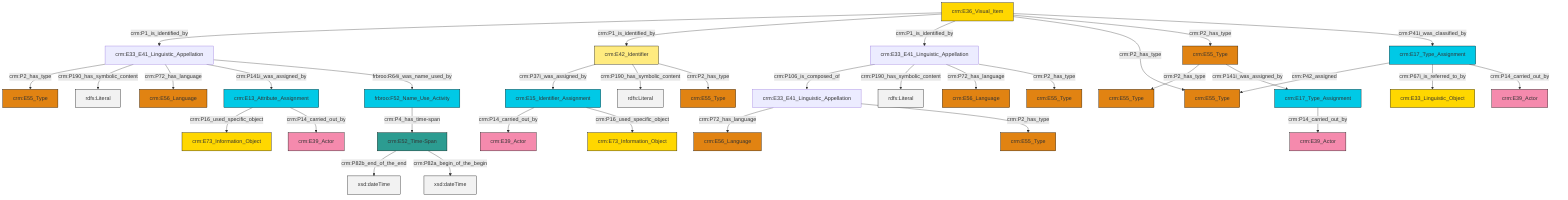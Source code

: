 graph TD
classDef Literal fill:#f2f2f2,stroke:#000000;
classDef CRM_Entity fill:#FFFFFF,stroke:#000000;
classDef Temporal_Entity fill:#00C9E6, stroke:#000000;
classDef Type fill:#E18312, stroke:#000000;
classDef Time-Span fill:#2C9C91, stroke:#000000;
classDef Appellation fill:#FFEB7F, stroke:#000000;
classDef Place fill:#008836, stroke:#000000;
classDef Persistent_Item fill:#B266B2, stroke:#000000;
classDef Conceptual_Object fill:#FFD700, stroke:#000000;
classDef Physical_Thing fill:#D2B48C, stroke:#000000;
classDef Actor fill:#f58aad, stroke:#000000;
classDef PC_Classes fill:#4ce600, stroke:#000000;
classDef Multi fill:#cccccc,stroke:#000000;

0["crm:E33_E41_Linguistic_Appellation"]:::Default -->|crm:P72_has_language| 1["crm:E56_Language"]:::Type
4["crm:E36_Visual_Item"]:::Conceptual_Object -->|crm:P1_is_identified_by| 5["crm:E33_E41_Linguistic_Appellation"]:::Default
6["crm:E42_Identifier"]:::Appellation -->|crm:P37i_was_assigned_by| 7["crm:E15_Identifier_Assignment"]:::Temporal_Entity
13["crm:E17_Type_Assignment"]:::Temporal_Entity -->|crm:P14_carried_out_by| 14["crm:E39_Actor"]:::Actor
17["crm:E33_E41_Linguistic_Appellation"]:::Default -->|crm:P106_is_composed_of| 0["crm:E33_E41_Linguistic_Appellation"]:::Default
4["crm:E36_Visual_Item"]:::Conceptual_Object -->|crm:P1_is_identified_by| 6["crm:E42_Identifier"]:::Appellation
17["crm:E33_E41_Linguistic_Appellation"]:::Default -->|crm:P190_has_symbolic_content| 21[rdfs:Literal]:::Literal
22["crm:E13_Attribute_Assignment"]:::Temporal_Entity -->|crm:P16_used_specific_object| 23["crm:E73_Information_Object"]:::Conceptual_Object
0["crm:E33_E41_Linguistic_Appellation"]:::Default -->|crm:P2_has_type| 11["crm:E55_Type"]:::Type
26["crm:E52_Time-Span"]:::Time-Span -->|crm:P82b_end_of_the_end| 27[xsd:dateTime]:::Literal
36["frbroo:F52_Name_Use_Activity"]:::Temporal_Entity -->|crm:P4_has_time-span| 26["crm:E52_Time-Span"]:::Time-Span
5["crm:E33_E41_Linguistic_Appellation"]:::Default -->|crm:P2_has_type| 32["crm:E55_Type"]:::Type
2["crm:E55_Type"]:::Type -->|crm:P2_has_type| 34["crm:E55_Type"]:::Type
22["crm:E13_Attribute_Assignment"]:::Temporal_Entity -->|crm:P14_carried_out_by| 42["crm:E39_Actor"]:::Actor
5["crm:E33_E41_Linguistic_Appellation"]:::Default -->|crm:P190_has_symbolic_content| 43[rdfs:Literal]:::Literal
6["crm:E42_Identifier"]:::Appellation -->|crm:P190_has_symbolic_content| 44[rdfs:Literal]:::Literal
5["crm:E33_E41_Linguistic_Appellation"]:::Default -->|crm:P72_has_language| 37["crm:E56_Language"]:::Type
17["crm:E33_E41_Linguistic_Appellation"]:::Default -->|crm:P72_has_language| 8["crm:E56_Language"]:::Type
2["crm:E55_Type"]:::Type -->|crm:P141i_was_assigned_by| 13["crm:E17_Type_Assignment"]:::Temporal_Entity
28["crm:E17_Type_Assignment"]:::Temporal_Entity -->|crm:P42_assigned| 19["crm:E55_Type"]:::Type
4["crm:E36_Visual_Item"]:::Conceptual_Object -->|crm:P1_is_identified_by| 17["crm:E33_E41_Linguistic_Appellation"]:::Default
4["crm:E36_Visual_Item"]:::Conceptual_Object -->|crm:P2_has_type| 19["crm:E55_Type"]:::Type
4["crm:E36_Visual_Item"]:::Conceptual_Object -->|crm:P2_has_type| 2["crm:E55_Type"]:::Type
28["crm:E17_Type_Assignment"]:::Temporal_Entity -->|crm:P67i_is_referred_to_by| 47["crm:E33_Linguistic_Object"]:::Conceptual_Object
26["crm:E52_Time-Span"]:::Time-Span -->|crm:P82a_begin_of_the_begin| 55[xsd:dateTime]:::Literal
4["crm:E36_Visual_Item"]:::Conceptual_Object -->|crm:P41i_was_classified_by| 28["crm:E17_Type_Assignment"]:::Temporal_Entity
17["crm:E33_E41_Linguistic_Appellation"]:::Default -->|crm:P2_has_type| 24["crm:E55_Type"]:::Type
6["crm:E42_Identifier"]:::Appellation -->|crm:P2_has_type| 30["crm:E55_Type"]:::Type
5["crm:E33_E41_Linguistic_Appellation"]:::Default -->|crm:P141i_was_assigned_by| 22["crm:E13_Attribute_Assignment"]:::Temporal_Entity
7["crm:E15_Identifier_Assignment"]:::Temporal_Entity -->|crm:P14_carried_out_by| 39["crm:E39_Actor"]:::Actor
28["crm:E17_Type_Assignment"]:::Temporal_Entity -->|crm:P14_carried_out_by| 51["crm:E39_Actor"]:::Actor
7["crm:E15_Identifier_Assignment"]:::Temporal_Entity -->|crm:P16_used_specific_object| 49["crm:E73_Information_Object"]:::Conceptual_Object
5["crm:E33_E41_Linguistic_Appellation"]:::Default -->|frbroo:R64i_was_name_used_by| 36["frbroo:F52_Name_Use_Activity"]:::Temporal_Entity